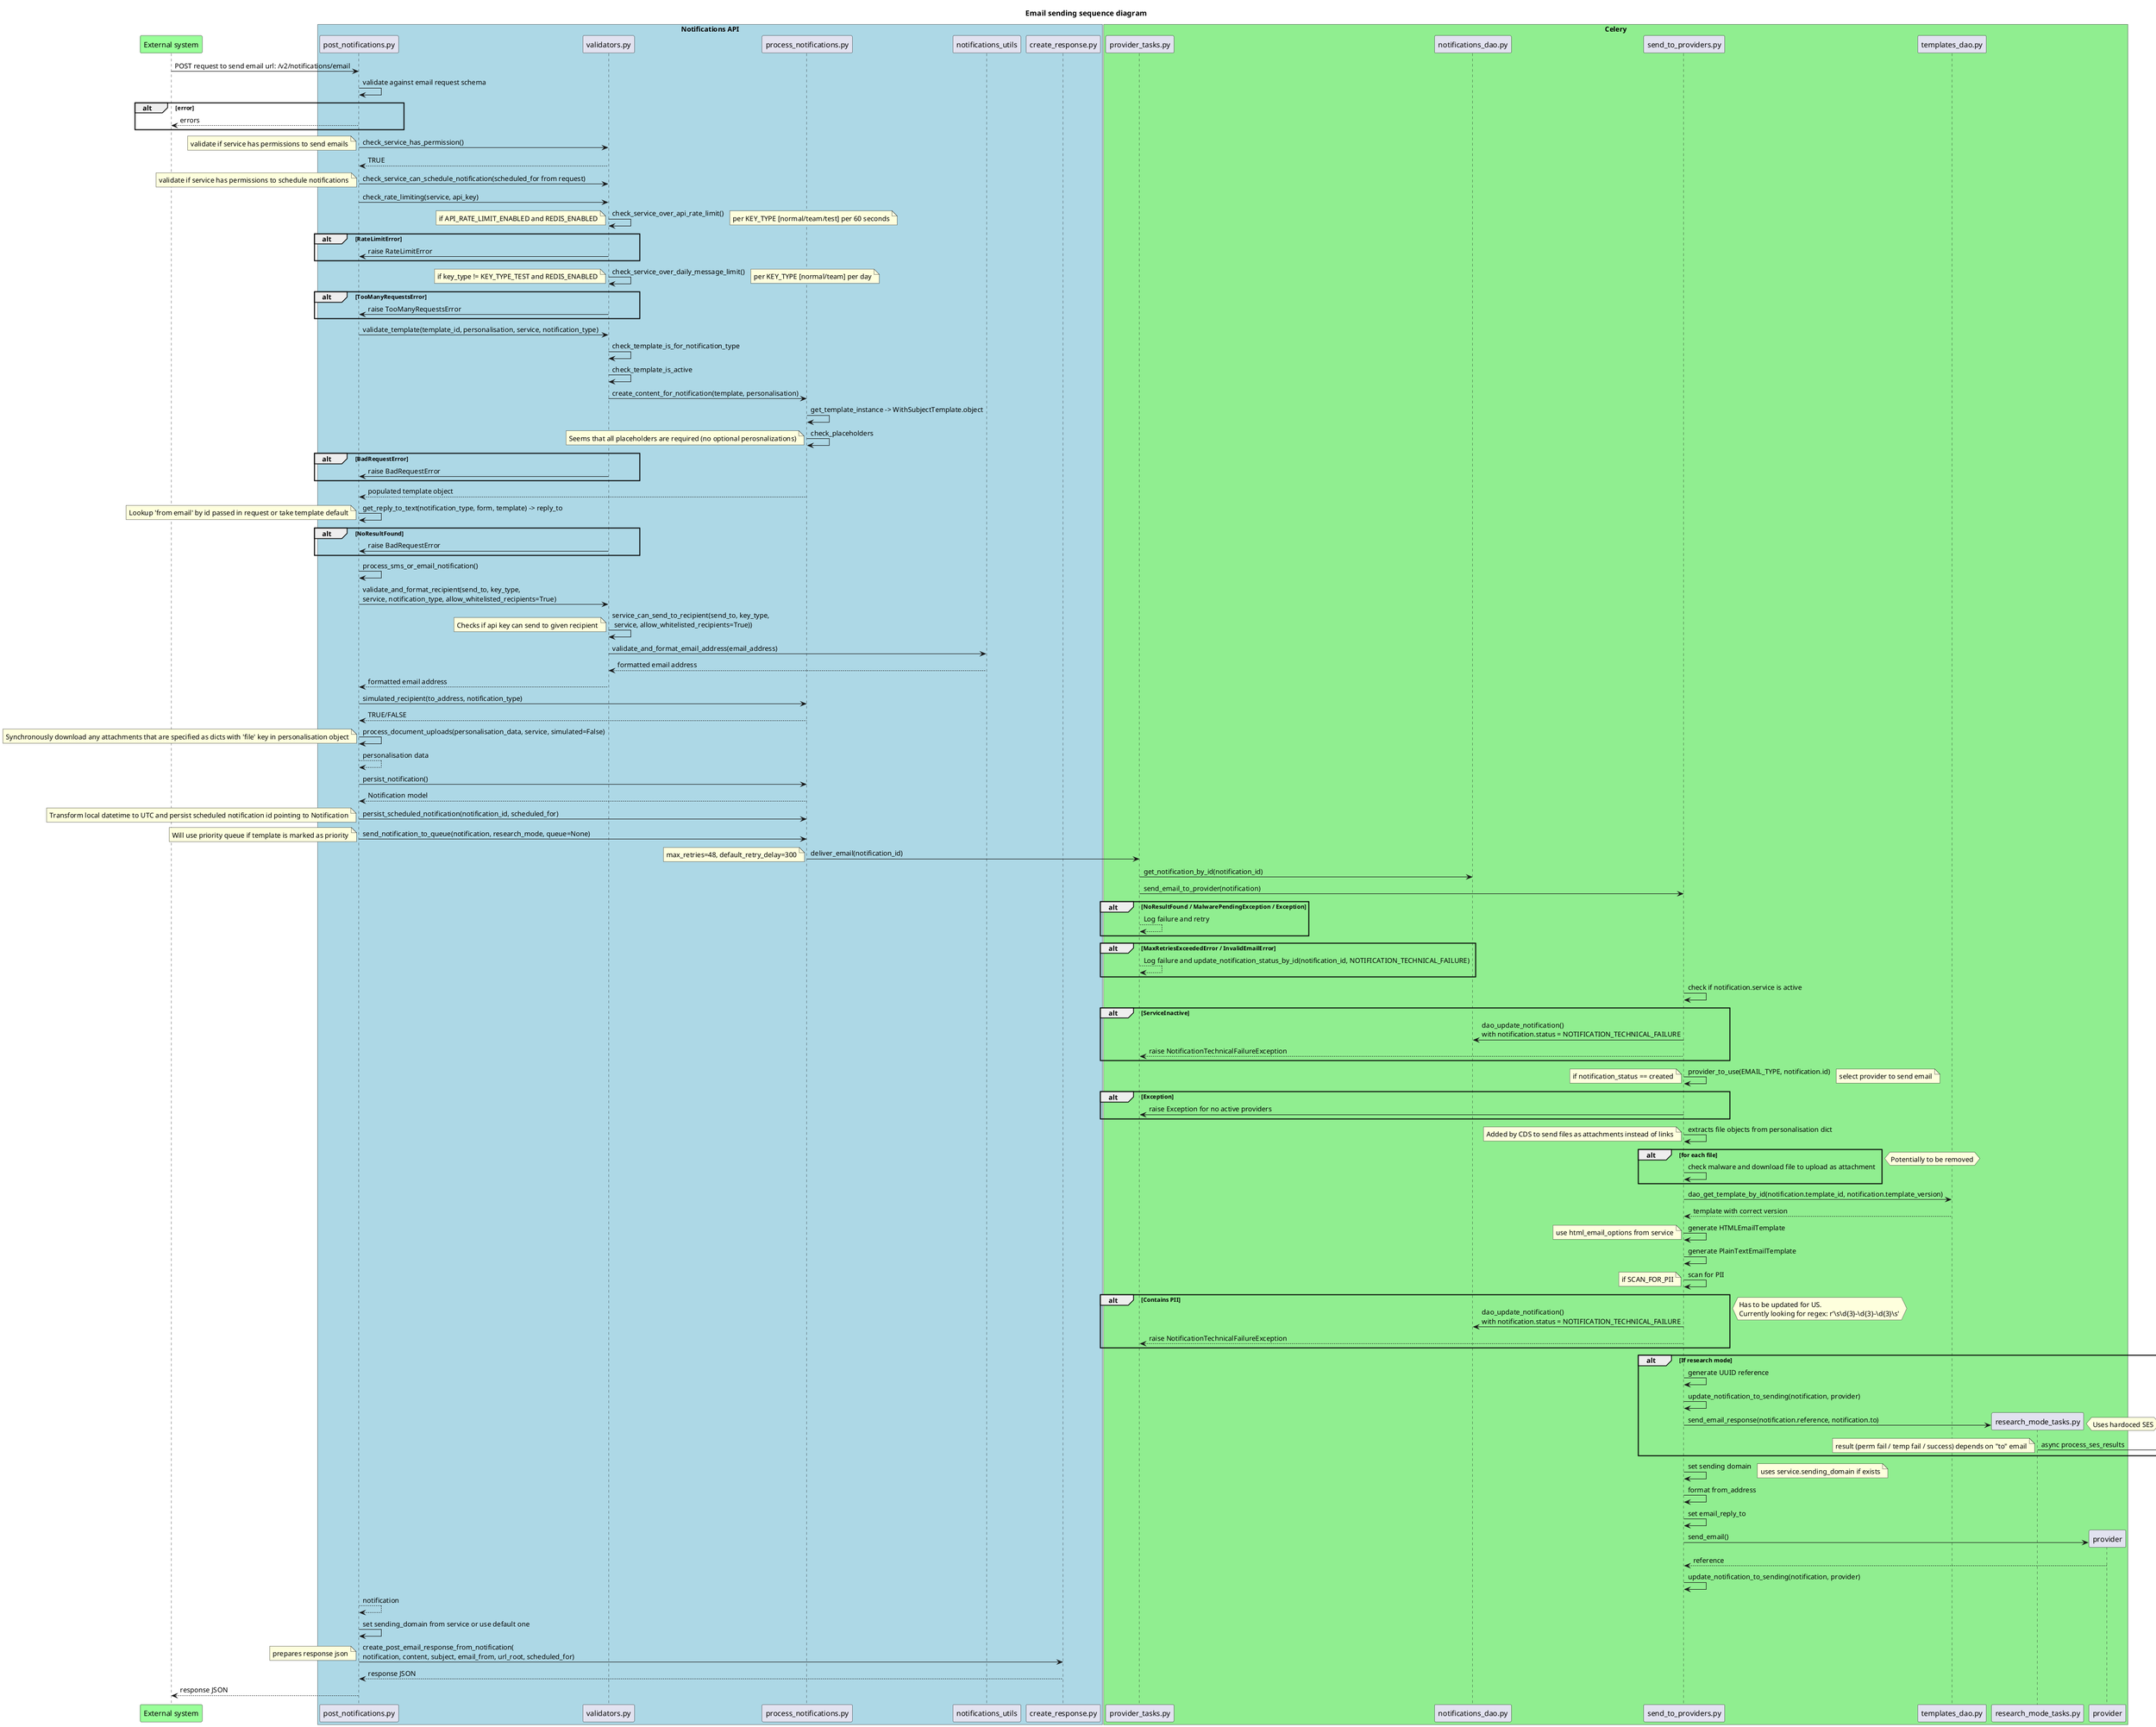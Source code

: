 @startuml
title Email sending sequence diagram
participant "External system" as EXT  #99FF99

box "Notifications API" #LightBlue
EXT -> post_notifications.py : POST request to send email url: /v2/notifications/email
post_notifications.py -> post_notifications.py: validate against email request schema
alt error
    post_notifications.py --> EXT: errors
end
post_notifications.py -> validators.py: check_service_has_permission()
note left: validate if service has permissions to send emails
validators.py --> post_notifications.py: TRUE
post_notifications.py -> validators.py: check_service_can_schedule_notification(scheduled_for from request)
note left: validate if service has permissions to schedule notifications
post_notifications.py -> validators.py: check_rate_limiting(service, api_key)
validators.py -> validators.py: check_service_over_api_rate_limit()
note left: if API_RATE_LIMIT_ENABLED and REDIS_ENABLED
note right: per KEY_TYPE [normal/team/test] per 60 seconds
alt RateLimitError
    validators.py -> post_notifications.py: raise RateLimitError
end
validators.py -> validators.py: check_service_over_daily_message_limit()
note left: if key_type != KEY_TYPE_TEST and REDIS_ENABLED
note right: per KEY_TYPE [normal/team] per day
alt TooManyRequestsError
    validators.py -> post_notifications.py: raise TooManyRequestsError
end
post_notifications.py -> validators.py: validate_template(template_id, personalisation, service, notification_type)
validators.py -> validators.py: check_template_is_for_notification_type
validators.py -> validators.py: check_template_is_active
validators.py -> process_notifications.py: create_content_for_notification(template, personalisation)
process_notifications.py -> process_notifications.py: get_template_instance -> WithSubjectTemplate.object
process_notifications.py -> process_notifications.py: check_placeholders
note left: Seems that all placeholders are required (no optional perosnalizations)
alt BadRequestError
    validators.py -> post_notifications.py: raise BadRequestError
end
process_notifications.py --> post_notifications.py: populated template object
post_notifications.py -> post_notifications.py: get_reply_to_text(notification_type, form, template) -> reply_to
note left: Lookup 'from email' by id passed in request or take template default
alt NoResultFound
    validators.py -> post_notifications.py: raise BadRequestError
end
post_notifications.py -> post_notifications.py: process_sms_or_email_notification()
post_notifications.py -> validators.py: validate_and_format_recipient(send_to, key_type,\nservice, notification_type, allow_whitelisted_recipients=True)
validators.py -> validators.py: service_can_send_to_recipient(send_to, key_type,\n service, allow_whitelisted_recipients=True))
note left: Checks if api key can send to given recipient
validators.py -> notifications_utils: validate_and_format_email_address(email_address)
notifications_utils --> validators.py: formatted email address
validators.py --> post_notifications.py: formatted email address
post_notifications.py -> process_notifications.py: simulated_recipient(to_address, notification_type)
process_notifications.py --> post_notifications.py: TRUE/FALSE
post_notifications.py -> post_notifications.py: process_document_uploads(personalisation_data, service, simulated=False)
note left: Synchronously download any attachments that are specified as dicts with 'file' key in personalisation object
post_notifications.py --> post_notifications.py: personalisation data
post_notifications.py -> process_notifications.py: persist_notification()
process_notifications.py --> post_notifications.py: Notification model
post_notifications.py -> process_notifications.py: persist_scheduled_notification(notification_id, scheduled_for)
note left: Transform local datetime to UTC and persist scheduled notification id pointing to Notification
post_notifications.py -> process_notifications.py: send_notification_to_queue(notification, research_mode, queue=None)
note left: Will use priority queue if template is marked as priority
participant create_response.py
end box

box "Celery" #LightGreen
process_notifications.py -> provider_tasks.py: deliver_email(notification_id)
note left: max_retries=48, default_retry_delay=300
provider_tasks.py ->  notifications_dao.py: get_notification_by_id(notification_id)
provider_tasks.py -> send_to_providers.py: send_email_to_provider(notification)
alt NoResultFound / MalwarePendingException / Exception
    provider_tasks.py --> provider_tasks.py: Log failure and retry
end
alt MaxRetriesExceededError / InvalidEmailError
    provider_tasks.py --> provider_tasks.py: Log failure and update_notification_status_by_id(notification_id, NOTIFICATION_TECHNICAL_FAILURE)
end

send_to_providers.py -> send_to_providers.py: check if notification.service is active
alt ServiceInactive
    send_to_providers.py -> notifications_dao.py: dao_update_notification()\nwith notification.status = NOTIFICATION_TECHNICAL_FAILURE
    send_to_providers.py --> provider_tasks.py: raise NotificationTechnicalFailureException
end 

send_to_providers.py -> send_to_providers.py: provider_to_use(EMAIL_TYPE, notification.id)
note left: if notification_status == created
note right: select provider to send email
alt Exception
    send_to_providers.py -> provider_tasks.py: raise Exception for no active providers
end
send_to_providers.py -> send_to_providers.py: extracts file objects from personalisation dict

note left: Added by CDS to send files as attachments instead of links
alt for each file
    send_to_providers.py -> send_to_providers.py: check malware and download file to upload as attachment
end
hnote right: Potentially to be removed

send_to_providers.py -> templates_dao.py: dao_get_template_by_id(notification.template_id, notification.template_version)
templates_dao.py --> send_to_providers.py: template with correct version
send_to_providers.py -> send_to_providers.py: generate HTMLEmailTemplate
note left: use html_email_options from service
send_to_providers.py -> send_to_providers.py: generate PlainTextEmailTemplate
send_to_providers.py -> send_to_providers.py: scan for PII
note left: if SCAN_FOR_PII
alt Contains PII
    send_to_providers.py -> notifications_dao.py: dao_update_notification()\nwith notification.status = NOTIFICATION_TECHNICAL_FAILURE
    send_to_providers.py --> provider_tasks.py: raise NotificationTechnicalFailureException
end
hnote right
Has to be updated for US.
Currently looking for regex: r'\s\d{3}-\d{3}-\d{3}\s' 
end note

alt If research mode
send_to_providers.py -> send_to_providers.py: generate UUID reference
send_to_providers.py -> send_to_providers.py: update_notification_to_sending(notification, provider)
create research_mode_tasks.py
send_to_providers.py -> research_mode_tasks.py: send_email_response(notification.reference, notification.to)
hnote right: Uses hardoced SES
research_mode_tasks.py ->] : async process_ses_results
note left: result (perm fail / temp fail / success) depends on "to" email
end
 
send_to_providers.py -> send_to_providers.py: set sending domain
note right: uses service.sending_domain if exists
send_to_providers.py -> send_to_providers.py: format from_address
send_to_providers.py -> send_to_providers.py: set email_reply_to

create provider
send_to_providers.py -> provider: send_email()
return reference

send_to_providers.py -> send_to_providers.py: update_notification_to_sending(notification, provider)


end box

post_notifications.py --> post_notifications.py: notification
post_notifications.py -> post_notifications.py: set sending_domain from service or use default one
post_notifications.py -> create_response.py: create_post_email_response_from_notification(\nnotification, content, subject, email_from, url_root, scheduled_for)
note left: prepares response json
create_response.py --> post_notifications.py: response JSON
post_notifications.py --> EXT: response JSON
@enduml